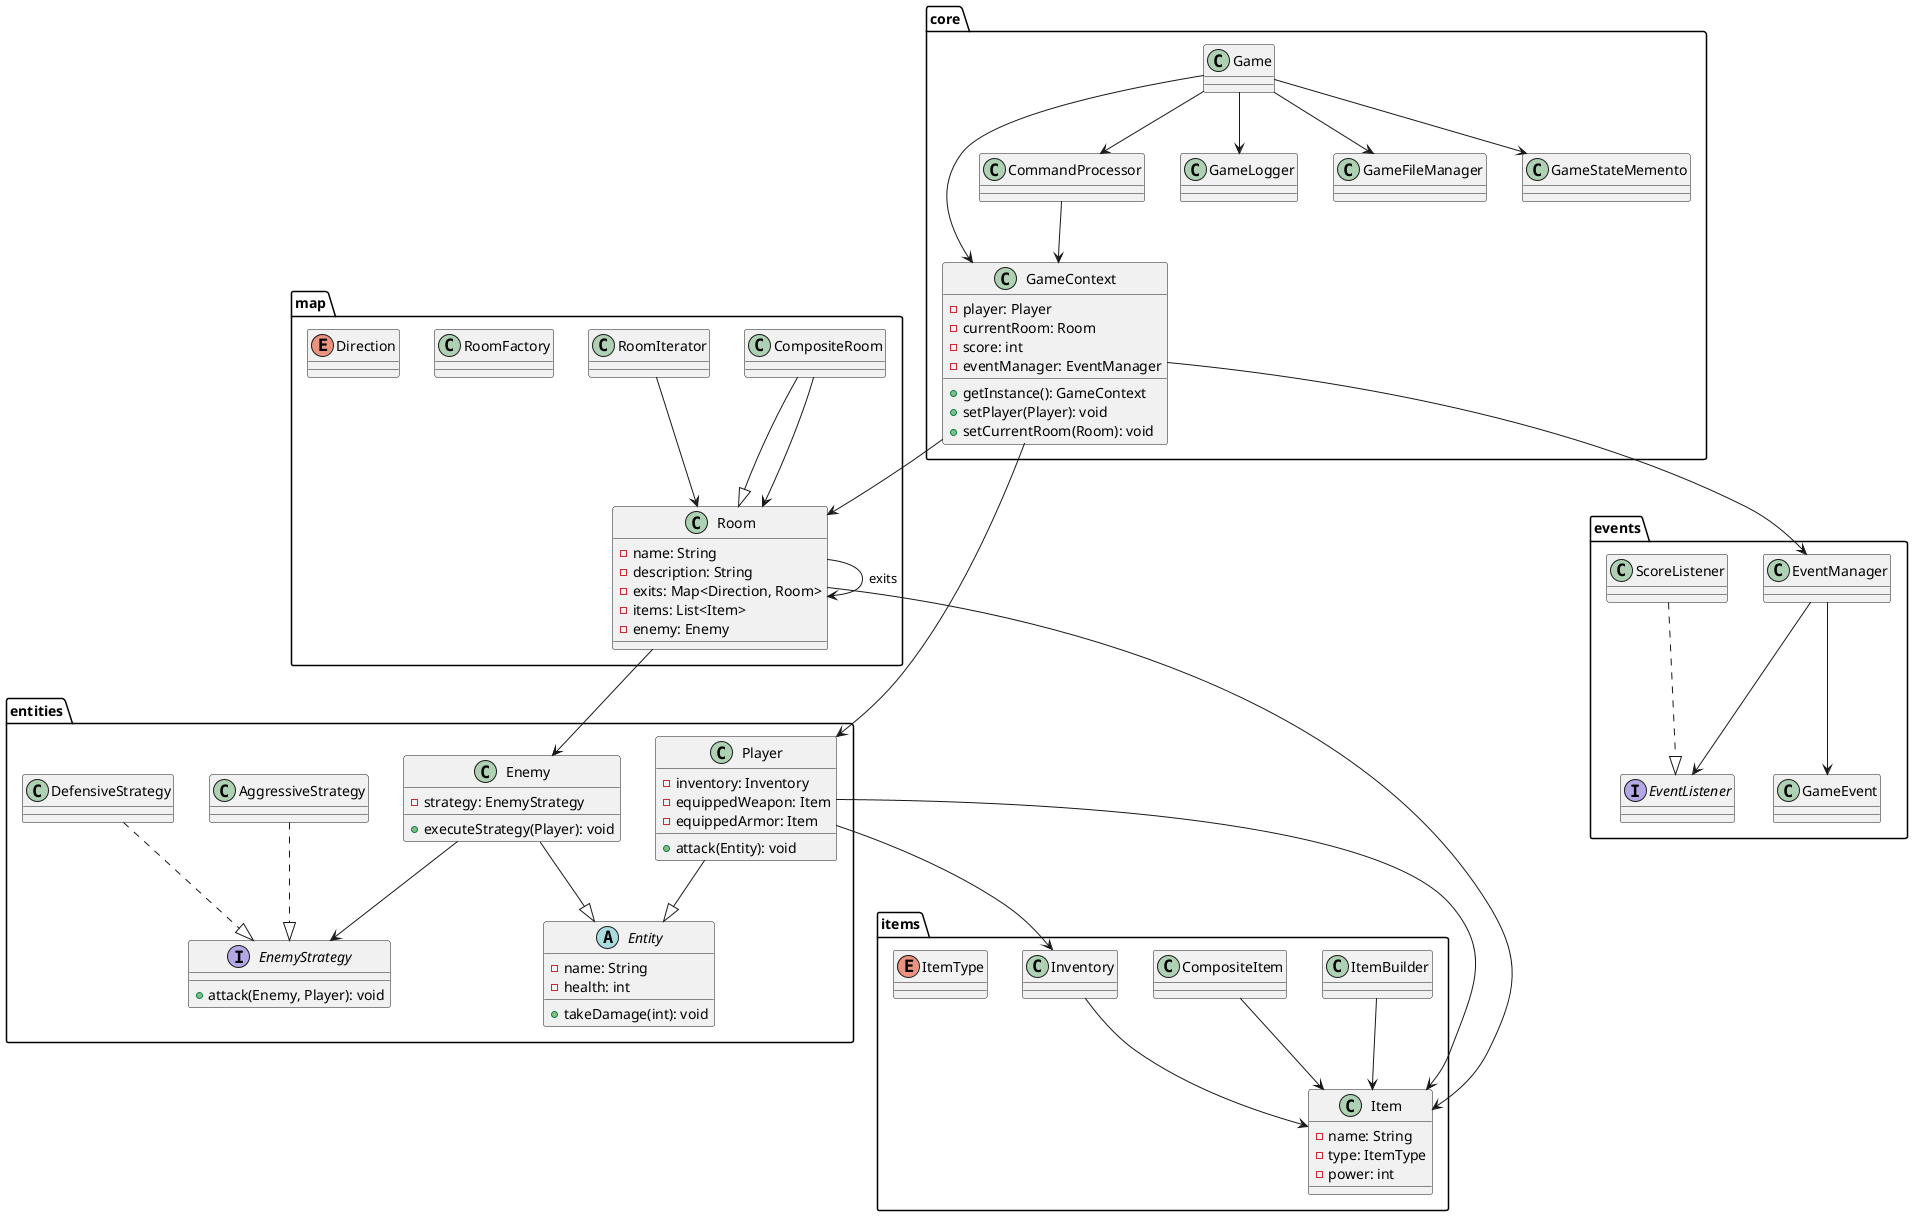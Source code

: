@startuml ClassDiagram
' CLASS DIAGRAM — Dungeon Explorer

package core {
  class GameContext {
    - player: Player
    - currentRoom: Room
    - score: int
    - eventManager: EventManager
    + getInstance(): GameContext
    + setPlayer(Player): void
    + setCurrentRoom(Room): void
  }

  class Game {}
  class CommandProcessor {}
  class GameLogger {}
  class GameFileManager {}
  class GameStateMemento {}
}

package entities {
  abstract class Entity {
    - name: String
    - health: int
    + takeDamage(int): void
  }

  class Player {
    - inventory: Inventory
    - equippedWeapon: Item
    - equippedArmor: Item
    + attack(Entity): void
  }

  class Enemy {
    - strategy: EnemyStrategy
    + executeStrategy(Player): void
  }

  interface EnemyStrategy {
    + attack(Enemy, Player): void
  }

  class AggressiveStrategy
  class DefensiveStrategy
}

package items {
  class Item {
    - name: String
    - type: ItemType
    - power: int
  }

  class CompositeItem
  class Inventory
  class ItemBuilder
  enum ItemType
}

package map {
  class Room {
    - name: String
    - description: String
    - exits: Map<Direction, Room>
    - items: List<Item>
    - enemy: Enemy
  }

  class CompositeRoom
  class RoomIterator
  class RoomFactory
  enum Direction
}

package events {
  class EventManager
  interface EventListener
  class GameEvent
  class ScoreListener
}

GameContext --> Player
GameContext --> Room
GameContext --> EventManager
Game --> CommandProcessor
Game --> GameContext
Game --> GameLogger
Game --> GameFileManager
Game --> GameStateMemento

CommandProcessor --> GameContext

Player --|> Entity
Enemy --|> Entity
Player --> Inventory
Player --> Item
Enemy --> EnemyStrategy
AggressiveStrategy ..|> EnemyStrategy
DefensiveStrategy ..|> EnemyStrategy

Inventory --> Item
CompositeItem --> Item
ItemBuilder --> Item

Room --> Item
Room --> Enemy
Room --> Room : exits
CompositeRoom --|> Room
CompositeRoom --> Room
RoomIterator --> Room

EventManager --> EventListener
EventManager --> GameEvent
ScoreListener ..|> EventListener
@enduml